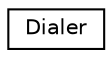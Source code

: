 digraph "Graphical Class Hierarchy"
{
  edge [fontname="Helvetica",fontsize="10",labelfontname="Helvetica",labelfontsize="10"];
  node [fontname="Helvetica",fontsize="10",shape=record];
  rankdir="LR";
  Node0 [label="Dialer",height=0.2,width=0.4,color="black", fillcolor="white", style="filled",URL="$struct_dialer.html"];
}
